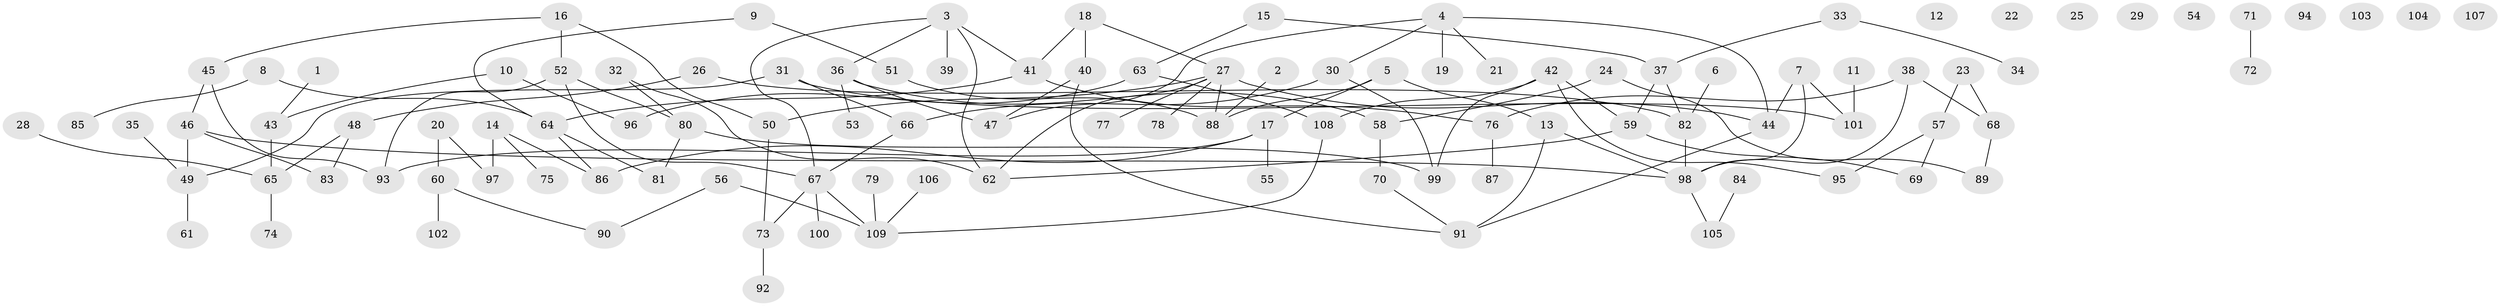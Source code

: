 // coarse degree distribution, {1: 0.2857142857142857, 4: 0.15584415584415584, 7: 0.012987012987012988, 3: 0.15584415584415584, 2: 0.12987012987012986, 0: 0.12987012987012986, 5: 0.06493506493506493, 9: 0.025974025974025976, 6: 0.03896103896103896}
// Generated by graph-tools (version 1.1) at 2025/41/03/06/25 10:41:22]
// undirected, 109 vertices, 129 edges
graph export_dot {
graph [start="1"]
  node [color=gray90,style=filled];
  1;
  2;
  3;
  4;
  5;
  6;
  7;
  8;
  9;
  10;
  11;
  12;
  13;
  14;
  15;
  16;
  17;
  18;
  19;
  20;
  21;
  22;
  23;
  24;
  25;
  26;
  27;
  28;
  29;
  30;
  31;
  32;
  33;
  34;
  35;
  36;
  37;
  38;
  39;
  40;
  41;
  42;
  43;
  44;
  45;
  46;
  47;
  48;
  49;
  50;
  51;
  52;
  53;
  54;
  55;
  56;
  57;
  58;
  59;
  60;
  61;
  62;
  63;
  64;
  65;
  66;
  67;
  68;
  69;
  70;
  71;
  72;
  73;
  74;
  75;
  76;
  77;
  78;
  79;
  80;
  81;
  82;
  83;
  84;
  85;
  86;
  87;
  88;
  89;
  90;
  91;
  92;
  93;
  94;
  95;
  96;
  97;
  98;
  99;
  100;
  101;
  102;
  103;
  104;
  105;
  106;
  107;
  108;
  109;
  1 -- 43;
  2 -- 88;
  3 -- 36;
  3 -- 39;
  3 -- 41;
  3 -- 62;
  3 -- 67;
  4 -- 19;
  4 -- 21;
  4 -- 30;
  4 -- 44;
  4 -- 47;
  5 -- 13;
  5 -- 17;
  5 -- 88;
  6 -- 82;
  7 -- 44;
  7 -- 98;
  7 -- 101;
  8 -- 64;
  8 -- 85;
  9 -- 51;
  9 -- 64;
  10 -- 43;
  10 -- 96;
  11 -- 101;
  13 -- 91;
  13 -- 98;
  14 -- 75;
  14 -- 86;
  14 -- 97;
  15 -- 37;
  15 -- 63;
  16 -- 45;
  16 -- 50;
  16 -- 52;
  17 -- 55;
  17 -- 86;
  17 -- 93;
  18 -- 27;
  18 -- 40;
  18 -- 41;
  20 -- 60;
  20 -- 97;
  23 -- 57;
  23 -- 68;
  24 -- 58;
  24 -- 89;
  26 -- 48;
  26 -- 82;
  27 -- 44;
  27 -- 50;
  27 -- 62;
  27 -- 77;
  27 -- 78;
  27 -- 88;
  28 -- 65;
  30 -- 66;
  30 -- 99;
  31 -- 49;
  31 -- 66;
  31 -- 101;
  32 -- 62;
  32 -- 80;
  33 -- 34;
  33 -- 37;
  35 -- 49;
  36 -- 47;
  36 -- 53;
  36 -- 58;
  37 -- 59;
  37 -- 82;
  38 -- 68;
  38 -- 76;
  38 -- 98;
  40 -- 47;
  40 -- 91;
  41 -- 64;
  41 -- 76;
  42 -- 59;
  42 -- 95;
  42 -- 99;
  42 -- 108;
  43 -- 65;
  44 -- 91;
  45 -- 46;
  45 -- 93;
  46 -- 49;
  46 -- 83;
  46 -- 98;
  48 -- 65;
  48 -- 83;
  49 -- 61;
  50 -- 73;
  51 -- 88;
  52 -- 67;
  52 -- 80;
  52 -- 93;
  56 -- 90;
  56 -- 109;
  57 -- 69;
  57 -- 95;
  58 -- 70;
  59 -- 62;
  59 -- 69;
  60 -- 90;
  60 -- 102;
  63 -- 96;
  63 -- 108;
  64 -- 81;
  64 -- 86;
  65 -- 74;
  66 -- 67;
  67 -- 73;
  67 -- 100;
  67 -- 109;
  68 -- 89;
  70 -- 91;
  71 -- 72;
  73 -- 92;
  76 -- 87;
  79 -- 109;
  80 -- 81;
  80 -- 99;
  82 -- 98;
  84 -- 105;
  98 -- 105;
  106 -- 109;
  108 -- 109;
}
